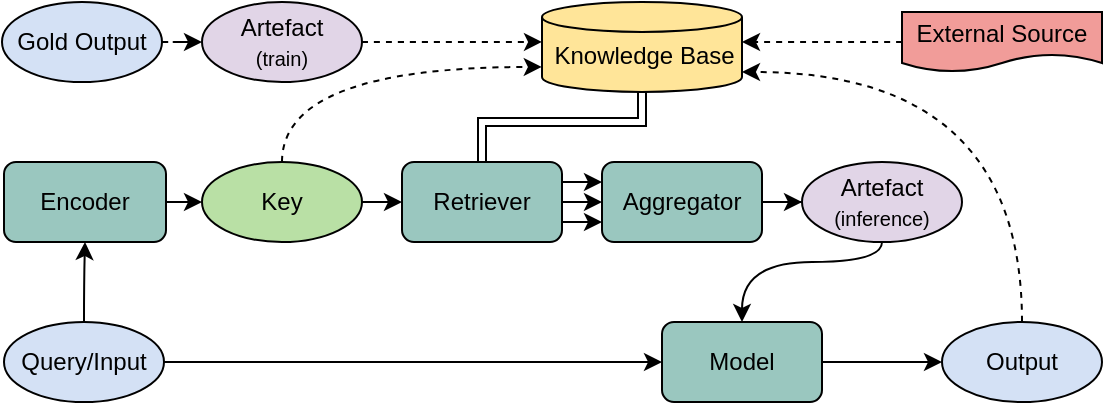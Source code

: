 <mxfile version="14.5.6" type="device"><diagram id="F-b08490Ex1pvy3hI41D" name="Page-1"><mxGraphModel dx="791" dy="401" grid="1" gridSize="10" guides="1" tooltips="1" connect="1" arrows="1" fold="1" page="1" pageScale="1" pageWidth="1654" pageHeight="1169" math="0" shadow="0"><root><mxCell id="0"/><mxCell id="1" parent="0"/><mxCell id="-in_NSqNhOOYC5xiGXW0-16" style="edgeStyle=orthogonalEdgeStyle;curved=1;rounded=0;orthogonalLoop=1;jettySize=auto;html=1;entryX=0.5;entryY=0;entryDx=0;entryDy=0;exitX=0.5;exitY=1;exitDx=0;exitDy=0;" parent="1" source="-in_NSqNhOOYC5xiGXW0-2" target="-in_NSqNhOOYC5xiGXW0-14" edge="1"><mxGeometry relative="1" as="geometry"><Array as="points"><mxPoint x="750" y="500"/><mxPoint x="680" y="500"/></Array></mxGeometry></mxCell><mxCell id="-in_NSqNhOOYC5xiGXW0-2" value="&lt;div&gt;Artefact&lt;/div&gt;&lt;div&gt;&lt;font style=&quot;font-size: 10px&quot;&gt;(inference)&lt;/font&gt;&lt;br&gt;&lt;/div&gt;" style="ellipse;whiteSpace=wrap;html=1;fillColor=#E1D5E7;" parent="1" vertex="1"><mxGeometry x="710" y="450" width="80" height="40" as="geometry"/></mxCell><mxCell id="-in_NSqNhOOYC5xiGXW0-47" style="edgeStyle=orthogonalEdgeStyle;curved=1;rounded=0;orthogonalLoop=1;jettySize=auto;html=1;entryX=0;entryY=0.444;entryDx=0;entryDy=0;entryPerimeter=0;dashed=1;" parent="1" source="-in_NSqNhOOYC5xiGXW0-3" target="-in_NSqNhOOYC5xiGXW0-35" edge="1"><mxGeometry relative="1" as="geometry"><mxPoint x="570" y="390" as="targetPoint"/></mxGeometry></mxCell><mxCell id="-in_NSqNhOOYC5xiGXW0-3" value="&lt;div&gt;Artefact&lt;/div&gt;&lt;div&gt;&lt;font style=&quot;font-size: 10px&quot;&gt;(train)&lt;/font&gt;&lt;br&gt;&lt;/div&gt;" style="ellipse;whiteSpace=wrap;html=1;fillColor=#E1D5E7;" parent="1" vertex="1"><mxGeometry x="410" y="370" width="80" height="40" as="geometry"/></mxCell><mxCell id="-in_NSqNhOOYC5xiGXW0-9" style="edgeStyle=orthogonalEdgeStyle;curved=1;rounded=0;orthogonalLoop=1;jettySize=auto;html=1;" parent="1" source="-in_NSqNhOOYC5xiGXW0-7" target="-in_NSqNhOOYC5xiGXW0-8" edge="1"><mxGeometry relative="1" as="geometry"/></mxCell><mxCell id="-in_NSqNhOOYC5xiGXW0-7" value="Encoder" style="rounded=1;whiteSpace=wrap;html=1;fillColor=#9AC7BF;" parent="1" vertex="1"><mxGeometry x="311" y="450" width="81" height="40" as="geometry"/></mxCell><mxCell id="-in_NSqNhOOYC5xiGXW0-34" style="edgeStyle=orthogonalEdgeStyle;curved=1;rounded=0;orthogonalLoop=1;jettySize=auto;html=1;dashed=1;exitX=0.5;exitY=0;exitDx=0;exitDy=0;entryX=-0.001;entryY=0.722;entryDx=0;entryDy=0;entryPerimeter=0;" parent="1" source="-in_NSqNhOOYC5xiGXW0-8" target="-in_NSqNhOOYC5xiGXW0-35" edge="1"><mxGeometry relative="1" as="geometry"><mxPoint x="510" y="440" as="sourcePoint"/><mxPoint x="579" y="398" as="targetPoint"/><Array as="points"><mxPoint x="450" y="403"/></Array></mxGeometry></mxCell><mxCell id="-in_NSqNhOOYC5xiGXW0-48" style="edgeStyle=orthogonalEdgeStyle;curved=1;rounded=0;orthogonalLoop=1;jettySize=auto;html=1;exitX=1;exitY=0.5;exitDx=0;exitDy=0;entryX=0;entryY=0.5;entryDx=0;entryDy=0;" parent="1" source="-in_NSqNhOOYC5xiGXW0-8" target="-in_NSqNhOOYC5xiGXW0-43" edge="1"><mxGeometry relative="1" as="geometry"/></mxCell><mxCell id="-in_NSqNhOOYC5xiGXW0-8" value="Key" style="ellipse;whiteSpace=wrap;html=1;fillColor=#B9E0A5;" parent="1" vertex="1"><mxGeometry x="410" y="450" width="80" height="40" as="geometry"/></mxCell><mxCell id="-in_NSqNhOOYC5xiGXW0-17" style="edgeStyle=orthogonalEdgeStyle;curved=1;rounded=0;orthogonalLoop=1;jettySize=auto;html=1;entryX=0;entryY=0.5;entryDx=0;entryDy=0;" parent="1" source="-in_NSqNhOOYC5xiGXW0-11" target="-in_NSqNhOOYC5xiGXW0-14" edge="1"><mxGeometry relative="1" as="geometry"/></mxCell><mxCell id="-in_NSqNhOOYC5xiGXW0-18" style="edgeStyle=orthogonalEdgeStyle;curved=1;rounded=0;orthogonalLoop=1;jettySize=auto;html=1;" parent="1" source="-in_NSqNhOOYC5xiGXW0-11" target="-in_NSqNhOOYC5xiGXW0-7" edge="1"><mxGeometry relative="1" as="geometry"/></mxCell><mxCell id="-in_NSqNhOOYC5xiGXW0-11" value="Query/Input" style="ellipse;whiteSpace=wrap;html=1;fillColor=#D4E1F5;" parent="1" vertex="1"><mxGeometry x="311" y="530" width="80" height="40" as="geometry"/></mxCell><mxCell id="-in_NSqNhOOYC5xiGXW0-20" style="edgeStyle=orthogonalEdgeStyle;curved=1;rounded=0;orthogonalLoop=1;jettySize=auto;html=1;" parent="1" source="-in_NSqNhOOYC5xiGXW0-14" target="-in_NSqNhOOYC5xiGXW0-19" edge="1"><mxGeometry relative="1" as="geometry"/></mxCell><mxCell id="-in_NSqNhOOYC5xiGXW0-14" value="Model" style="rounded=1;whiteSpace=wrap;html=1;fillColor=#9AC7BF;" parent="1" vertex="1"><mxGeometry x="640" y="530" width="80" height="40" as="geometry"/></mxCell><mxCell id="-in_NSqNhOOYC5xiGXW0-19" value="Output" style="ellipse;whiteSpace=wrap;html=1;fillColor=#D4E1F5;" parent="1" vertex="1"><mxGeometry x="780" y="530" width="80" height="40" as="geometry"/></mxCell><mxCell id="-in_NSqNhOOYC5xiGXW0-29" style="edgeStyle=orthogonalEdgeStyle;curved=1;rounded=0;orthogonalLoop=1;jettySize=auto;html=1;entryX=0;entryY=0.5;entryDx=0;entryDy=0;dashed=1;" parent="1" source="-in_NSqNhOOYC5xiGXW0-23" target="-in_NSqNhOOYC5xiGXW0-3" edge="1"><mxGeometry relative="1" as="geometry"/></mxCell><mxCell id="-in_NSqNhOOYC5xiGXW0-23" value="Gold Output" style="ellipse;whiteSpace=wrap;html=1;fillColor=#D4E1F5;" parent="1" vertex="1"><mxGeometry x="310" y="370" width="80" height="40" as="geometry"/></mxCell><mxCell id="-in_NSqNhOOYC5xiGXW0-49" style="edgeStyle=orthogonalEdgeStyle;curved=1;rounded=0;orthogonalLoop=1;jettySize=auto;html=1;entryX=0.5;entryY=0;entryDx=0;entryDy=0;shape=link;" parent="1" source="-in_NSqNhOOYC5xiGXW0-35" target="-in_NSqNhOOYC5xiGXW0-43" edge="1"><mxGeometry relative="1" as="geometry"><Array as="points"><mxPoint x="630" y="430"/><mxPoint x="550" y="430"/></Array></mxGeometry></mxCell><mxCell id="-in_NSqNhOOYC5xiGXW0-35" value="&lt;font style=&quot;font-size: 12px&quot;&gt;&lt;font style=&quot;font-size: 9px&quot;&gt;&amp;nbsp;&lt;/font&gt;K&lt;/font&gt;nowledge Base&lt;font style=&quot;font-size: 24px&quot;&gt; &lt;/font&gt;" style="strokeWidth=1;html=1;shape=mxgraph.flowchart.database;whiteSpace=wrap;fillColor=#FFE599;" parent="1" vertex="1"><mxGeometry x="580" y="370" width="100" height="45" as="geometry"/></mxCell><mxCell id="-in_NSqNhOOYC5xiGXW0-44" style="edgeStyle=orthogonalEdgeStyle;curved=1;rounded=0;orthogonalLoop=1;jettySize=auto;html=1;entryX=0;entryY=0.5;entryDx=0;entryDy=0;" parent="1" source="-in_NSqNhOOYC5xiGXW0-43" target="CiC9jmHo4yXBCJZqFMQb-1" edge="1"><mxGeometry relative="1" as="geometry"><mxPoint x="640" y="470" as="targetPoint"/></mxGeometry></mxCell><mxCell id="CiC9jmHo4yXBCJZqFMQb-4" style="edgeStyle=orthogonalEdgeStyle;rounded=0;orthogonalLoop=1;jettySize=auto;html=1;exitX=1;exitY=0.25;exitDx=0;exitDy=0;entryX=0;entryY=0.25;entryDx=0;entryDy=0;" parent="1" source="-in_NSqNhOOYC5xiGXW0-43" target="CiC9jmHo4yXBCJZqFMQb-1" edge="1"><mxGeometry relative="1" as="geometry"/></mxCell><mxCell id="CiC9jmHo4yXBCJZqFMQb-5" style="edgeStyle=orthogonalEdgeStyle;rounded=0;orthogonalLoop=1;jettySize=auto;html=1;exitX=1;exitY=0.75;exitDx=0;exitDy=0;entryX=0;entryY=0.75;entryDx=0;entryDy=0;" parent="1" source="-in_NSqNhOOYC5xiGXW0-43" target="CiC9jmHo4yXBCJZqFMQb-1" edge="1"><mxGeometry relative="1" as="geometry"/></mxCell><mxCell id="-in_NSqNhOOYC5xiGXW0-43" value="Retriever" style="rounded=1;whiteSpace=wrap;html=1;fillColor=#9AC7BF;" parent="1" vertex="1"><mxGeometry x="510" y="450" width="80" height="40" as="geometry"/></mxCell><mxCell id="-in_NSqNhOOYC5xiGXW0-55" style="edgeStyle=orthogonalEdgeStyle;curved=1;rounded=0;orthogonalLoop=1;jettySize=auto;html=1;entryX=1;entryY=0.444;entryDx=0;entryDy=0;entryPerimeter=0;dashed=1;" parent="1" source="-in_NSqNhOOYC5xiGXW0-52" target="-in_NSqNhOOYC5xiGXW0-35" edge="1"><mxGeometry relative="1" as="geometry"/></mxCell><mxCell id="-in_NSqNhOOYC5xiGXW0-52" value="External Source" style="shape=document;whiteSpace=wrap;html=1;boundedLbl=1;fillColor=#F19C99;" parent="1" vertex="1"><mxGeometry x="760" y="375" width="100" height="30" as="geometry"/></mxCell><mxCell id="CiC9jmHo4yXBCJZqFMQb-3" style="edgeStyle=orthogonalEdgeStyle;rounded=0;orthogonalLoop=1;jettySize=auto;html=1;entryX=0;entryY=0.5;entryDx=0;entryDy=0;" parent="1" source="CiC9jmHo4yXBCJZqFMQb-1" target="-in_NSqNhOOYC5xiGXW0-2" edge="1"><mxGeometry relative="1" as="geometry"/></mxCell><mxCell id="CiC9jmHo4yXBCJZqFMQb-1" value="Aggregator" style="rounded=1;whiteSpace=wrap;html=1;fillColor=#9AC7BF;" parent="1" vertex="1"><mxGeometry x="610" y="450" width="80" height="40" as="geometry"/></mxCell><mxCell id="_zX8hvICN1rB_9RjqMNS-3" style="edgeStyle=orthogonalEdgeStyle;curved=1;rounded=0;orthogonalLoop=1;jettySize=auto;html=1;entryX=1;entryY=0.444;entryDx=0;entryDy=0;entryPerimeter=0;dashed=1;exitX=0.5;exitY=0;exitDx=0;exitDy=0;" parent="1" source="-in_NSqNhOOYC5xiGXW0-19" edge="1"><mxGeometry relative="1" as="geometry"><mxPoint x="760" y="405" as="sourcePoint"/><mxPoint x="680" y="405" as="targetPoint"/><Array as="points"><mxPoint x="820" y="405"/></Array></mxGeometry></mxCell></root></mxGraphModel></diagram></mxfile>